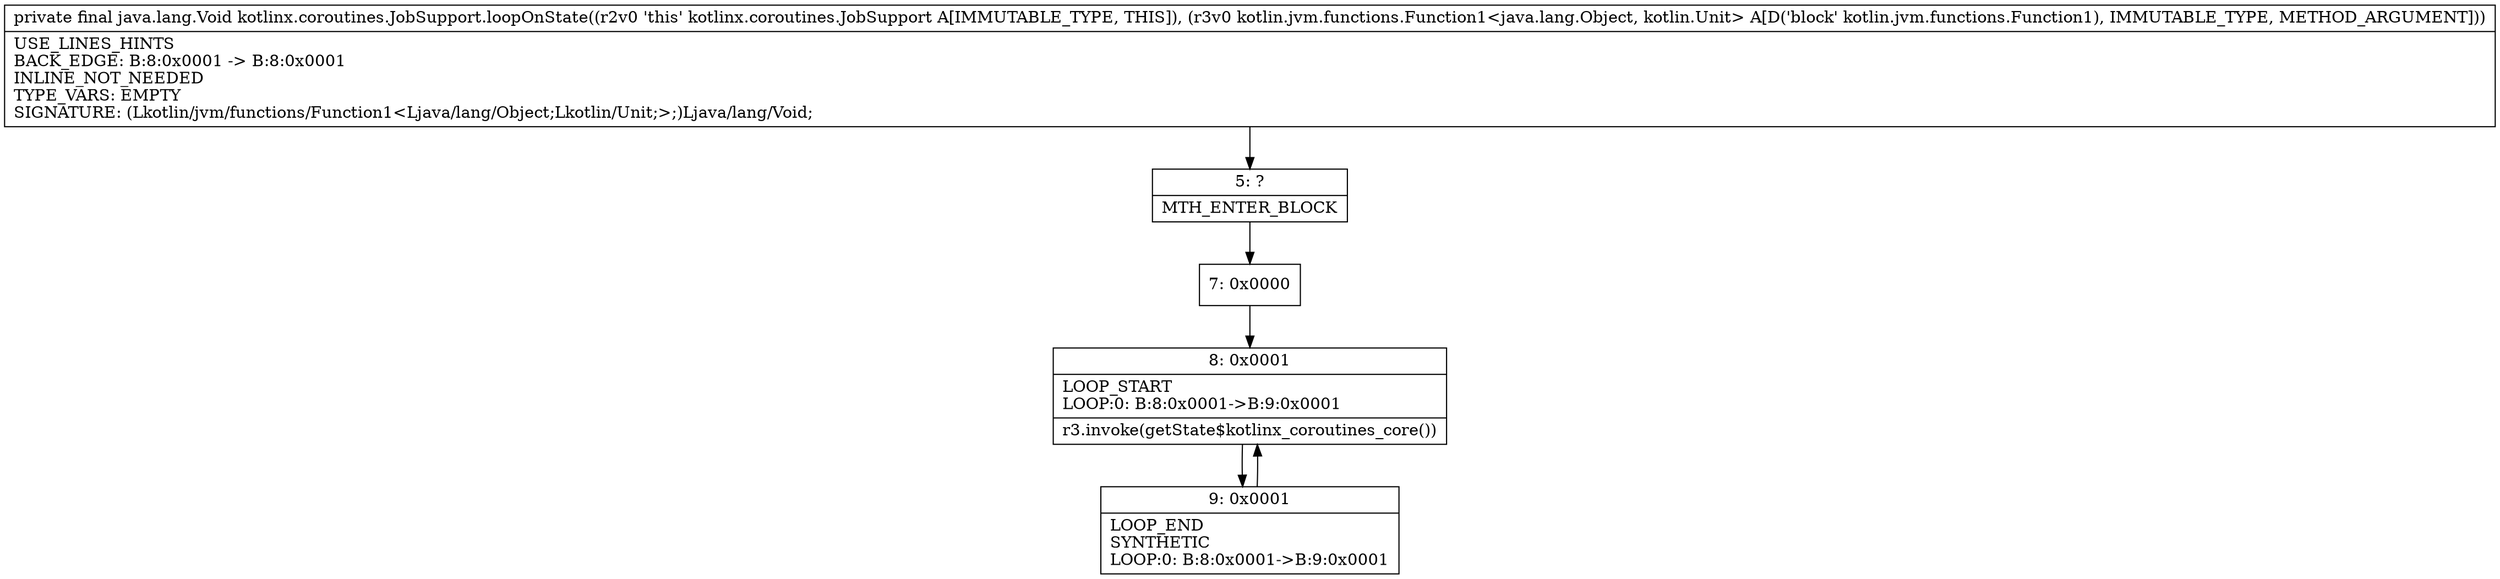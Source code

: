 digraph "CFG forkotlinx.coroutines.JobSupport.loopOnState(Lkotlin\/jvm\/functions\/Function1;)Ljava\/lang\/Void;" {
Node_5 [shape=record,label="{5\:\ ?|MTH_ENTER_BLOCK\l}"];
Node_7 [shape=record,label="{7\:\ 0x0000}"];
Node_8 [shape=record,label="{8\:\ 0x0001|LOOP_START\lLOOP:0: B:8:0x0001\-\>B:9:0x0001\l|r3.invoke(getState$kotlinx_coroutines_core())\l}"];
Node_9 [shape=record,label="{9\:\ 0x0001|LOOP_END\lSYNTHETIC\lLOOP:0: B:8:0x0001\-\>B:9:0x0001\l}"];
MethodNode[shape=record,label="{private final java.lang.Void kotlinx.coroutines.JobSupport.loopOnState((r2v0 'this' kotlinx.coroutines.JobSupport A[IMMUTABLE_TYPE, THIS]), (r3v0 kotlin.jvm.functions.Function1\<java.lang.Object, kotlin.Unit\> A[D('block' kotlin.jvm.functions.Function1), IMMUTABLE_TYPE, METHOD_ARGUMENT]))  | USE_LINES_HINTS\lBACK_EDGE: B:8:0x0001 \-\> B:8:0x0001\lINLINE_NOT_NEEDED\lTYPE_VARS: EMPTY\lSIGNATURE: (Lkotlin\/jvm\/functions\/Function1\<Ljava\/lang\/Object;Lkotlin\/Unit;\>;)Ljava\/lang\/Void;\l}"];
MethodNode -> Node_5;Node_5 -> Node_7;
Node_7 -> Node_8;
Node_8 -> Node_9;
Node_9 -> Node_8;
}

